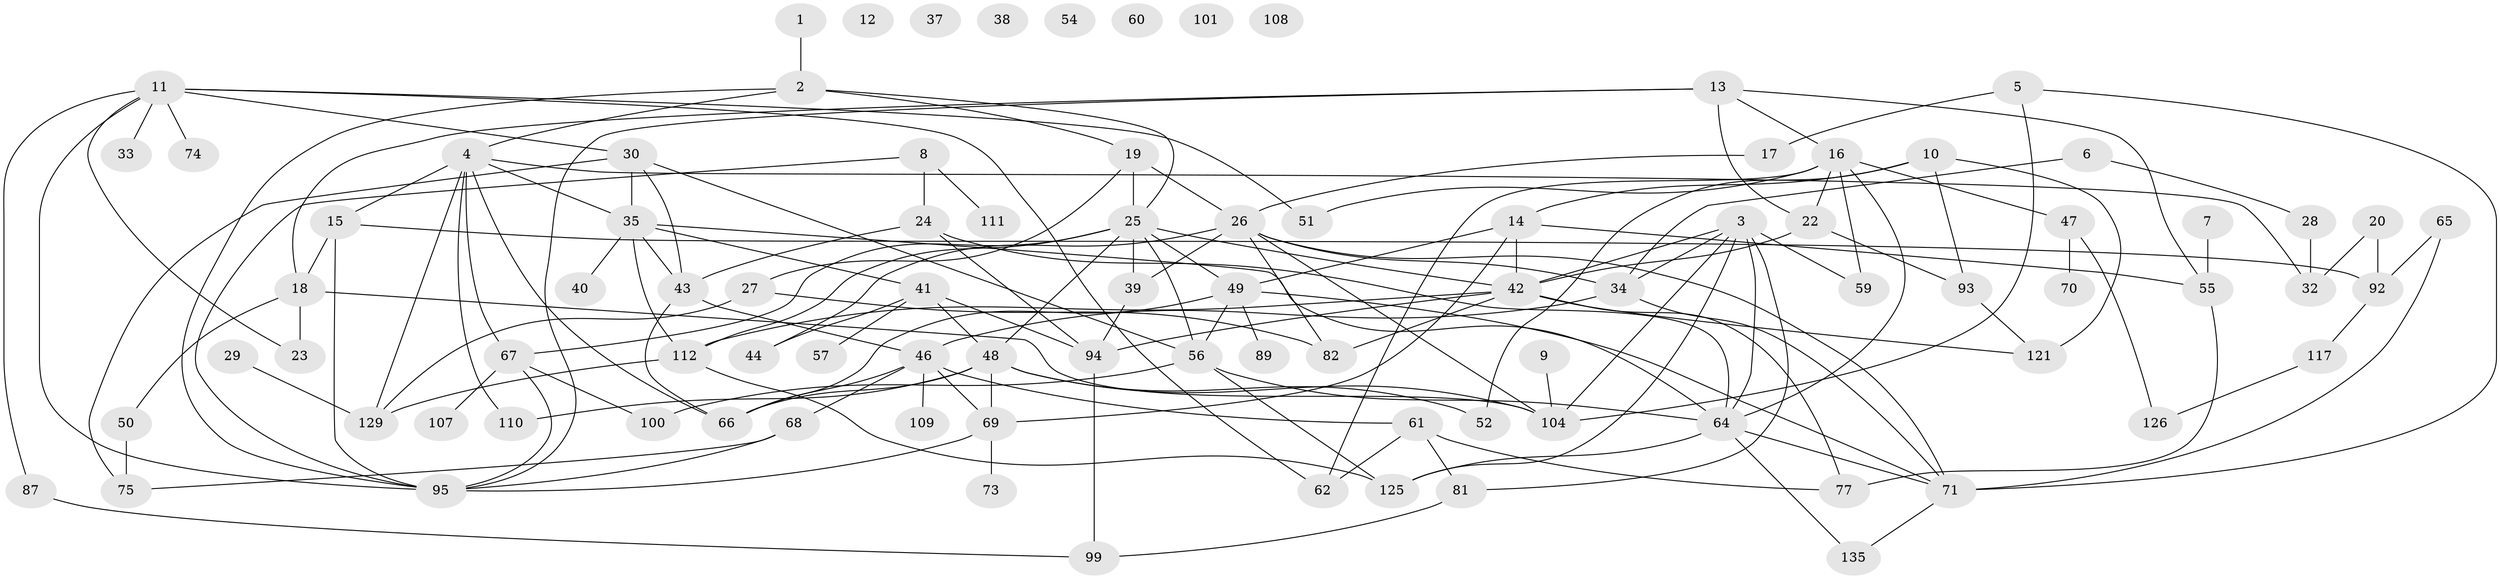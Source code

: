 // original degree distribution, {1: 0.15555555555555556, 3: 0.23703703703703705, 4: 0.2, 2: 0.1925925925925926, 6: 0.05185185185185185, 0: 0.05185185185185185, 5: 0.07407407407407407, 8: 0.014814814814814815, 7: 0.022222222222222223}
// Generated by graph-tools (version 1.1) at 2025/41/03/06/25 10:41:22]
// undirected, 92 vertices, 158 edges
graph export_dot {
graph [start="1"]
  node [color=gray90,style=filled];
  1;
  2 [super="+83"];
  3 [super="+130"];
  4 [super="+21"];
  5;
  6;
  7;
  8 [super="+123"];
  9;
  10 [super="+53"];
  11 [super="+115"];
  12;
  13 [super="+116"];
  14 [super="+31"];
  15 [super="+79"];
  16 [super="+86"];
  17;
  18 [super="+128"];
  19 [super="+85"];
  20 [super="+45"];
  22;
  23;
  24 [super="+84"];
  25 [super="+80"];
  26 [super="+114"];
  27;
  28 [super="+72"];
  29;
  30 [super="+58"];
  32 [super="+63"];
  33 [super="+36"];
  34 [super="+90"];
  35;
  37;
  38;
  39;
  40 [super="+97"];
  41 [super="+76"];
  42 [super="+88"];
  43 [super="+78"];
  44;
  46 [super="+127"];
  47;
  48 [super="+102"];
  49 [super="+103"];
  50;
  51;
  52 [super="+91"];
  54;
  55;
  56 [super="+124"];
  57;
  59;
  60;
  61;
  62 [super="+98"];
  64 [super="+132"];
  65;
  66;
  67 [super="+96"];
  68 [super="+106"];
  69 [super="+131"];
  70;
  71 [super="+119"];
  73;
  74;
  75;
  77;
  81;
  82;
  87 [super="+120"];
  89;
  92 [super="+122"];
  93;
  94 [super="+134"];
  95 [super="+113"];
  99 [super="+118"];
  100;
  101;
  104 [super="+105"];
  107;
  108;
  109;
  110;
  111;
  112 [super="+133"];
  117;
  121;
  125;
  126;
  129;
  135;
  1 -- 2;
  2 -- 19;
  2 -- 25;
  2 -- 4;
  2 -- 95;
  3 -- 59;
  3 -- 81;
  3 -- 125;
  3 -- 42;
  3 -- 64;
  3 -- 34;
  3 -- 104;
  4 -- 66;
  4 -- 32;
  4 -- 129;
  4 -- 67;
  4 -- 35;
  4 -- 110;
  4 -- 15;
  5 -- 17;
  5 -- 104;
  5 -- 71;
  6 -- 28;
  6 -- 34;
  7 -- 55;
  8 -- 24;
  8 -- 95;
  8 -- 111;
  9 -- 104;
  10 -- 52;
  10 -- 121;
  10 -- 93;
  10 -- 14;
  11 -- 30;
  11 -- 62;
  11 -- 74;
  11 -- 33;
  11 -- 51;
  11 -- 23;
  11 -- 95;
  11 -- 87;
  13 -- 18;
  13 -- 22;
  13 -- 55;
  13 -- 16;
  13 -- 95;
  14 -- 49;
  14 -- 55;
  14 -- 42;
  14 -- 69;
  15 -- 95;
  15 -- 18;
  15 -- 92;
  16 -- 47;
  16 -- 51;
  16 -- 64;
  16 -- 59;
  16 -- 22;
  16 -- 62;
  17 -- 26;
  18 -- 50;
  18 -- 23;
  18 -- 104;
  19 -- 27;
  19 -- 25;
  19 -- 26;
  20 -- 32;
  20 -- 92;
  22 -- 93;
  22 -- 42;
  24 -- 64;
  24 -- 94;
  24 -- 43;
  25 -- 42;
  25 -- 48;
  25 -- 49;
  25 -- 112;
  25 -- 39;
  25 -- 56;
  25 -- 67;
  26 -- 44;
  26 -- 104;
  26 -- 82;
  26 -- 39;
  26 -- 71;
  26 -- 34;
  27 -- 82;
  27 -- 129;
  28 -- 32;
  29 -- 129;
  30 -- 56;
  30 -- 75;
  30 -- 35;
  30 -- 43;
  34 -- 71;
  34 -- 46;
  35 -- 41;
  35 -- 43;
  35 -- 64;
  35 -- 112;
  35 -- 40;
  39 -- 94;
  41 -- 57;
  41 -- 48;
  41 -- 44;
  41 -- 94;
  42 -- 121;
  42 -- 82;
  42 -- 77;
  42 -- 112;
  42 -- 94;
  43 -- 66;
  43 -- 46;
  46 -- 61;
  46 -- 66;
  46 -- 109;
  46 -- 68;
  46 -- 69;
  47 -- 70;
  47 -- 126;
  48 -- 66;
  48 -- 110;
  48 -- 69;
  48 -- 52 [weight=2];
  48 -- 104;
  49 -- 56;
  49 -- 66;
  49 -- 71;
  49 -- 89;
  50 -- 75;
  55 -- 77;
  56 -- 125;
  56 -- 100;
  56 -- 64;
  61 -- 62;
  61 -- 77;
  61 -- 81;
  64 -- 125;
  64 -- 135;
  64 -- 71;
  65 -- 92;
  65 -- 71;
  67 -- 100 [weight=2];
  67 -- 107;
  67 -- 95;
  68 -- 75;
  68 -- 95;
  69 -- 73;
  69 -- 95;
  71 -- 135;
  81 -- 99;
  87 -- 99;
  92 -- 117;
  93 -- 121;
  94 -- 99;
  112 -- 125;
  112 -- 129;
  117 -- 126;
}
